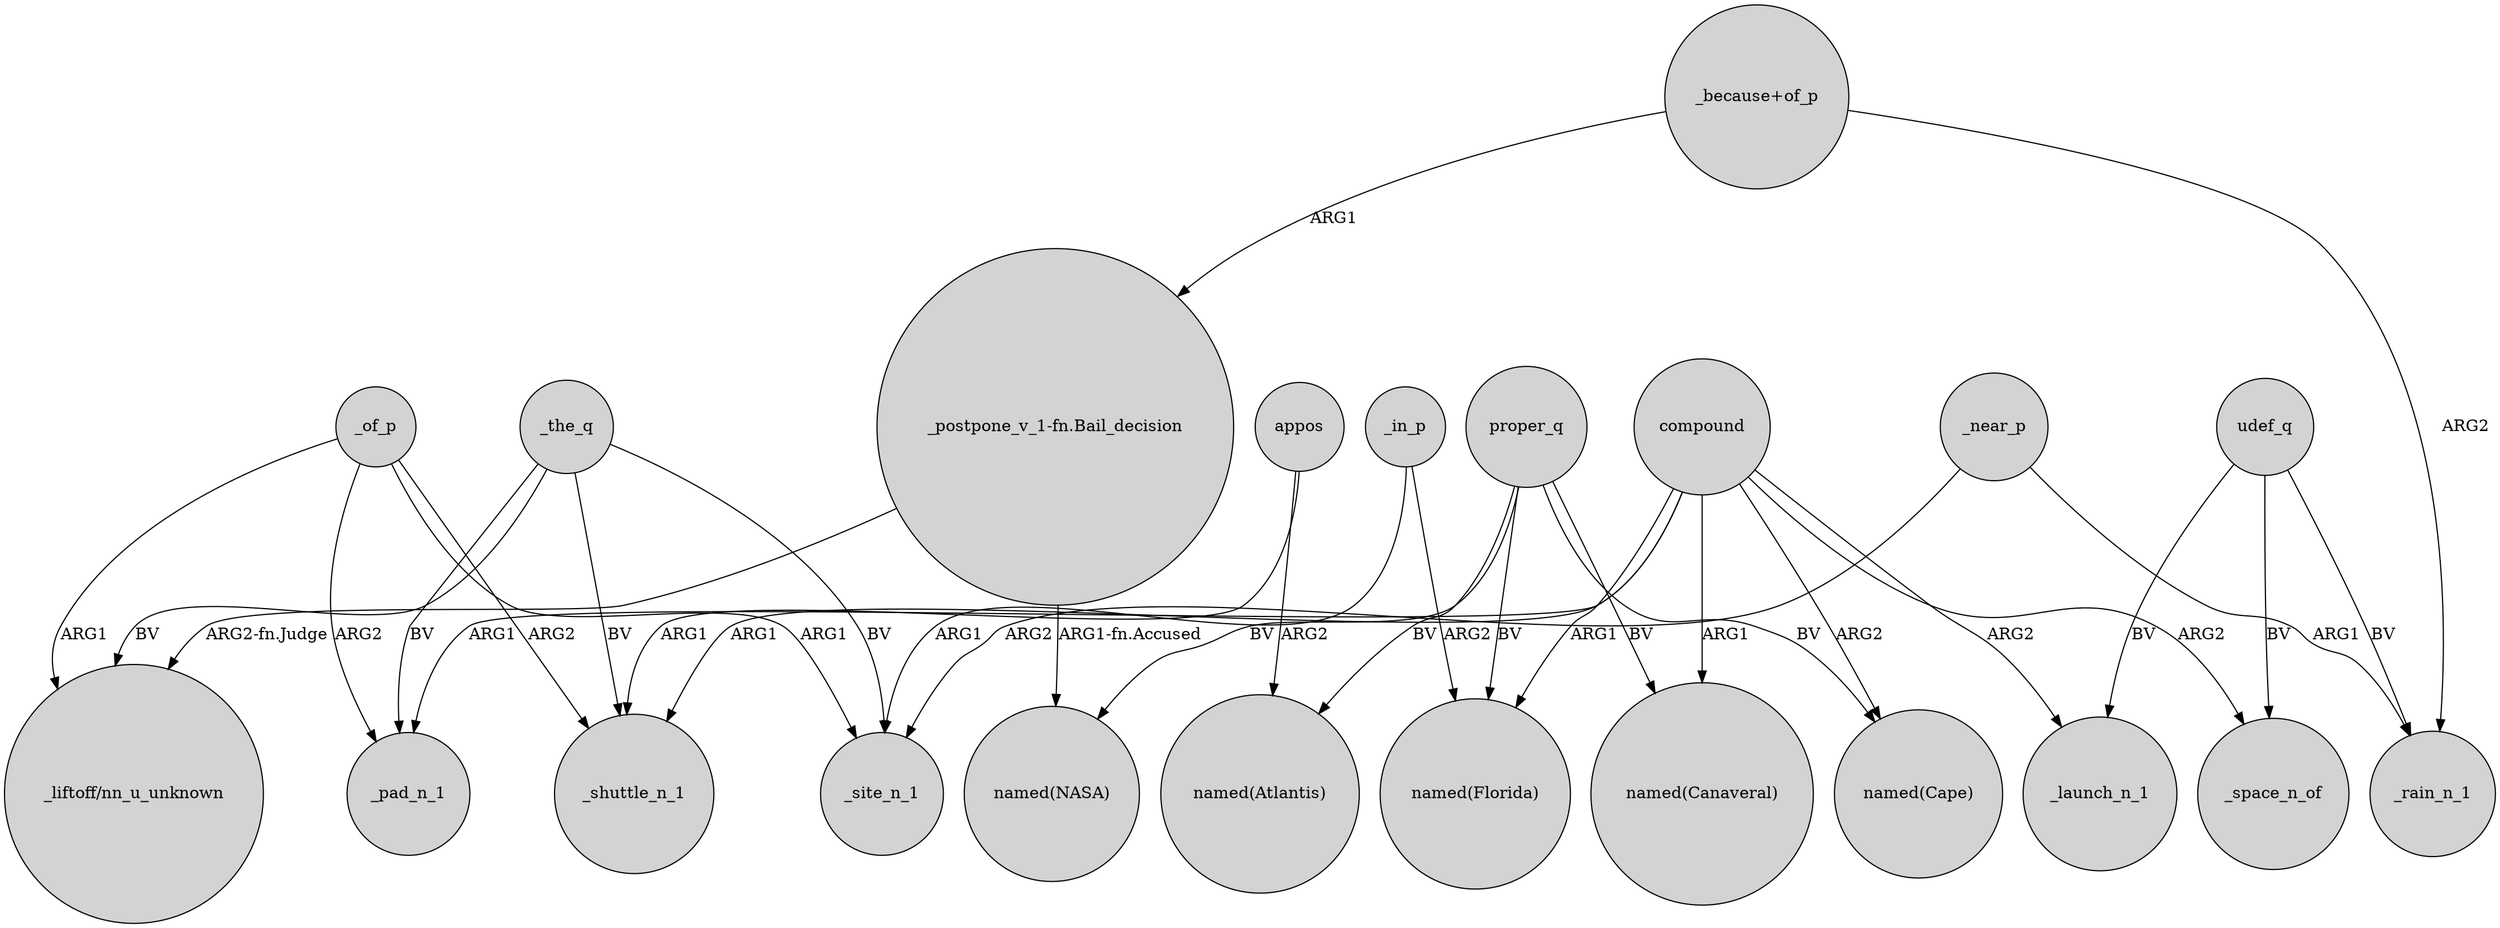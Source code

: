 digraph {
	node [shape=circle style=filled]
	_the_q -> _site_n_1 [label=BV]
	compound -> "named(Canaveral)" [label=ARG1]
	compound -> _launch_n_1 [label=ARG2]
	_in_p -> "named(Florida)" [label=ARG2]
	compound -> _space_n_of [label=ARG2]
	udef_q -> _space_n_of [label=BV]
	_the_q -> "_liftoff/nn_u_unknown" [label=BV]
	appos -> _shuttle_n_1 [label=ARG1]
	"_postpone_v_1-fn.Bail_decision" -> "_liftoff/nn_u_unknown" [label="ARG2-fn.Judge"]
	proper_q -> "named(Cape)" [label=BV]
	_of_p -> _shuttle_n_1 [label=ARG2]
	_near_p -> _site_n_1 [label=ARG2]
	_of_p -> _pad_n_1 [label=ARG2]
	proper_q -> "named(Canaveral)" [label=BV]
	compound -> _pad_n_1 [label=ARG1]
	_of_p -> _site_n_1 [label=ARG1]
	_near_p -> _rain_n_1 [label=ARG1]
	proper_q -> "named(NASA)" [label=BV]
	proper_q -> "named(Atlantis)" [label=BV]
	compound -> _shuttle_n_1 [label=ARG1]
	compound -> "named(Florida)" [label=ARG1]
	proper_q -> "named(Florida)" [label=BV]
	_of_p -> "_liftoff/nn_u_unknown" [label=ARG1]
	"_because+of_p" -> _rain_n_1 [label=ARG2]
	compound -> "named(Cape)" [label=ARG2]
	"_postpone_v_1-fn.Bail_decision" -> "named(NASA)" [label="ARG1-fn.Accused"]
	_the_q -> _shuttle_n_1 [label=BV]
	_in_p -> _site_n_1 [label=ARG1]
	_the_q -> _pad_n_1 [label=BV]
	udef_q -> _launch_n_1 [label=BV]
	"_because+of_p" -> "_postpone_v_1-fn.Bail_decision" [label=ARG1]
	appos -> "named(Atlantis)" [label=ARG2]
	udef_q -> _rain_n_1 [label=BV]
}

